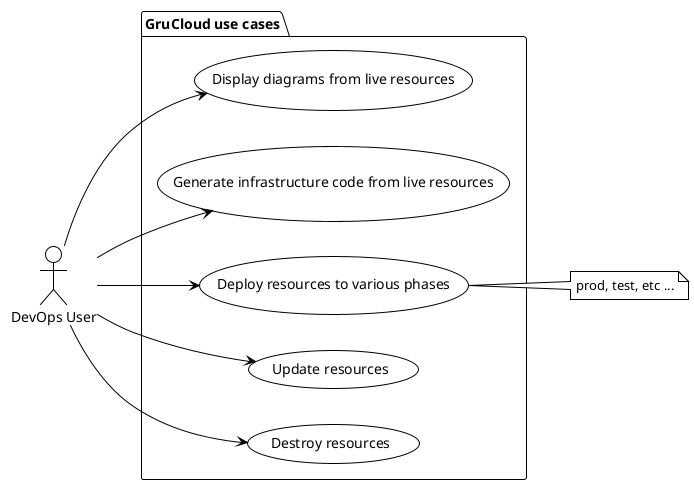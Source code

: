 @startuml

!theme plain
left to right direction
actor "DevOps User" as d

package "GruCloud use cases" {
  usecase "Display diagrams from live resources" as UC1
  usecase "Generate infrastructure code from live resources" as UC2
  usecase "Deploy resources to various phases" as UC3
  usecase "Update resources" as UC4
  usecase "Destroy resources" as UC5
}

note right of UC3
prod, test, etc ...
end note

d --> UC1
d --> UC2
d --> UC3
d --> UC4
d --> UC5

@enduml